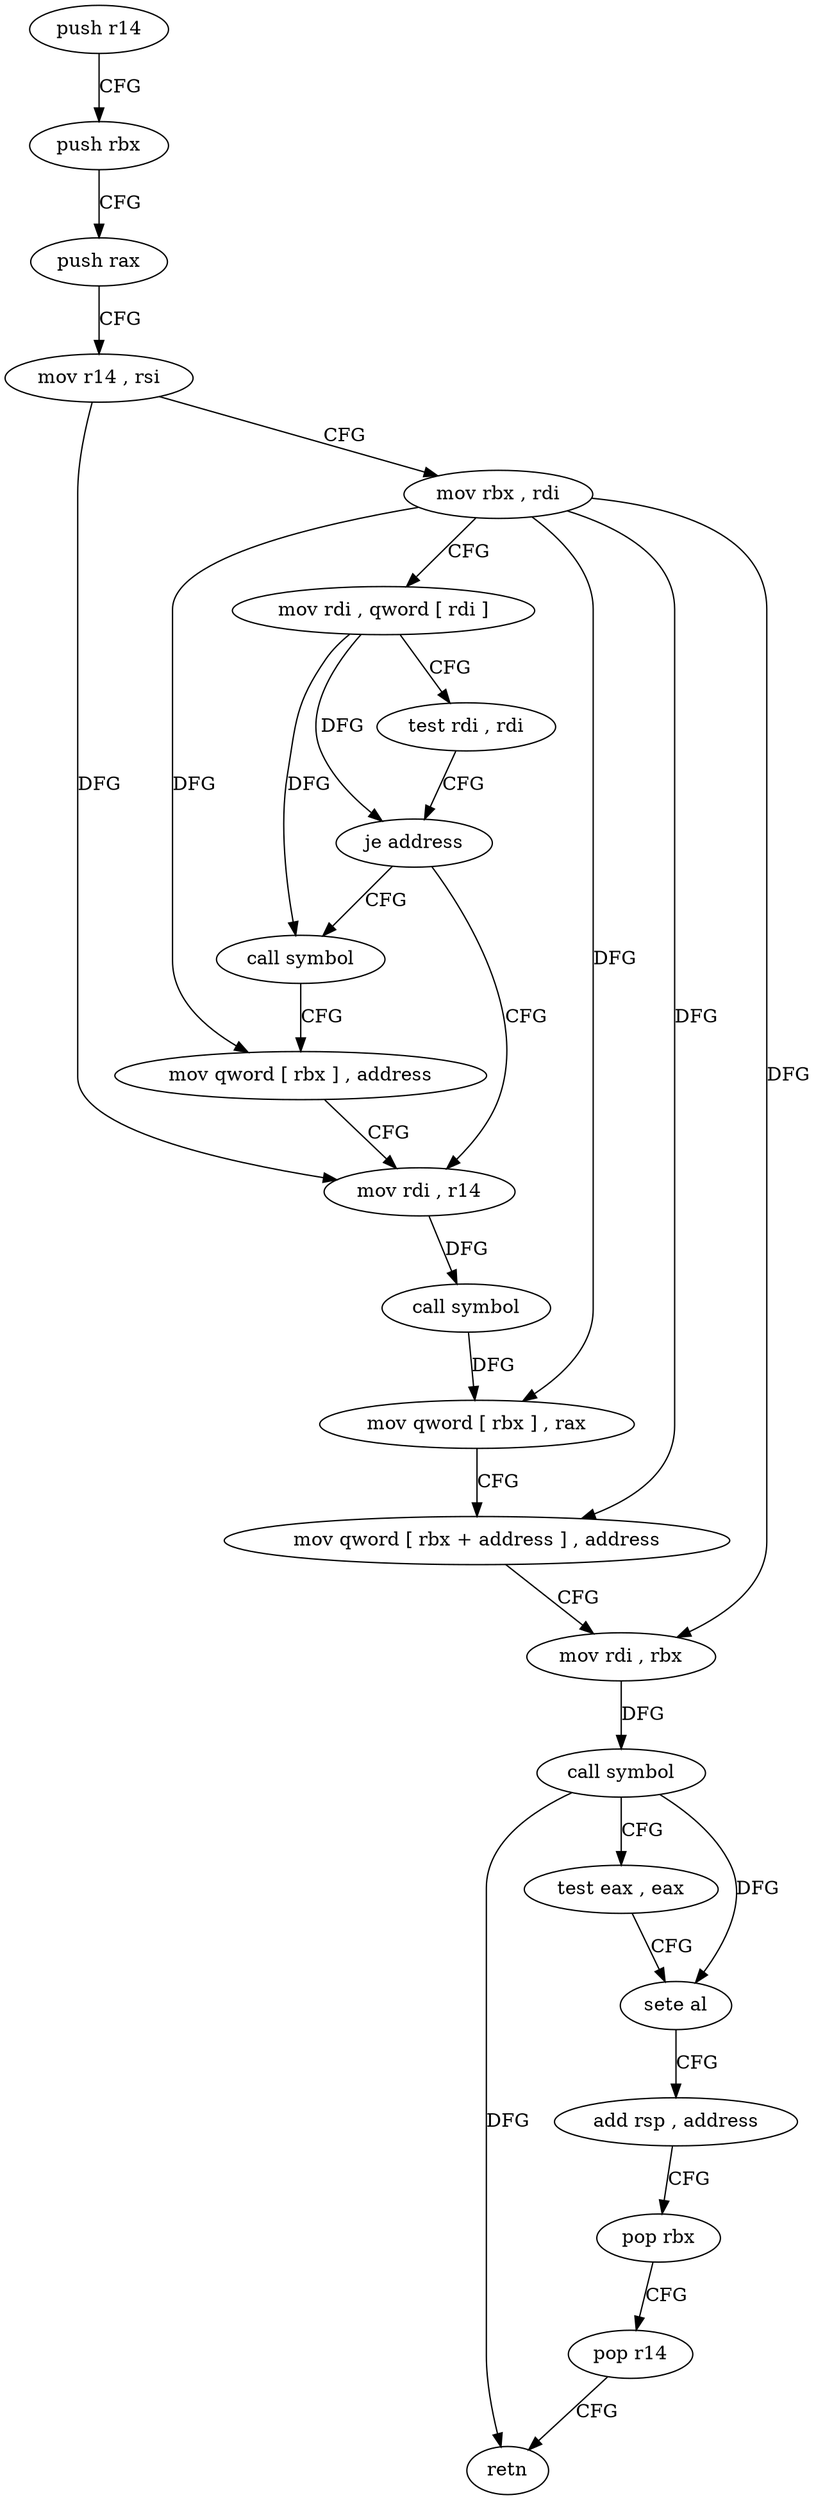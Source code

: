 digraph "func" {
"119456" [label = "push r14" ]
"119458" [label = "push rbx" ]
"119459" [label = "push rax" ]
"119460" [label = "mov r14 , rsi" ]
"119463" [label = "mov rbx , rdi" ]
"119466" [label = "mov rdi , qword [ rdi ]" ]
"119469" [label = "test rdi , rdi" ]
"119472" [label = "je address" ]
"119486" [label = "mov rdi , r14" ]
"119474" [label = "call symbol" ]
"119489" [label = "call symbol" ]
"119494" [label = "mov qword [ rbx ] , rax" ]
"119497" [label = "mov qword [ rbx + address ] , address" ]
"119505" [label = "mov rdi , rbx" ]
"119508" [label = "call symbol" ]
"119513" [label = "test eax , eax" ]
"119515" [label = "sete al" ]
"119518" [label = "add rsp , address" ]
"119522" [label = "pop rbx" ]
"119523" [label = "pop r14" ]
"119525" [label = "retn" ]
"119479" [label = "mov qword [ rbx ] , address" ]
"119456" -> "119458" [ label = "CFG" ]
"119458" -> "119459" [ label = "CFG" ]
"119459" -> "119460" [ label = "CFG" ]
"119460" -> "119463" [ label = "CFG" ]
"119460" -> "119486" [ label = "DFG" ]
"119463" -> "119466" [ label = "CFG" ]
"119463" -> "119494" [ label = "DFG" ]
"119463" -> "119497" [ label = "DFG" ]
"119463" -> "119505" [ label = "DFG" ]
"119463" -> "119479" [ label = "DFG" ]
"119466" -> "119469" [ label = "CFG" ]
"119466" -> "119472" [ label = "DFG" ]
"119466" -> "119474" [ label = "DFG" ]
"119469" -> "119472" [ label = "CFG" ]
"119472" -> "119486" [ label = "CFG" ]
"119472" -> "119474" [ label = "CFG" ]
"119486" -> "119489" [ label = "DFG" ]
"119474" -> "119479" [ label = "CFG" ]
"119489" -> "119494" [ label = "DFG" ]
"119494" -> "119497" [ label = "CFG" ]
"119497" -> "119505" [ label = "CFG" ]
"119505" -> "119508" [ label = "DFG" ]
"119508" -> "119513" [ label = "CFG" ]
"119508" -> "119515" [ label = "DFG" ]
"119508" -> "119525" [ label = "DFG" ]
"119513" -> "119515" [ label = "CFG" ]
"119515" -> "119518" [ label = "CFG" ]
"119518" -> "119522" [ label = "CFG" ]
"119522" -> "119523" [ label = "CFG" ]
"119523" -> "119525" [ label = "CFG" ]
"119479" -> "119486" [ label = "CFG" ]
}
